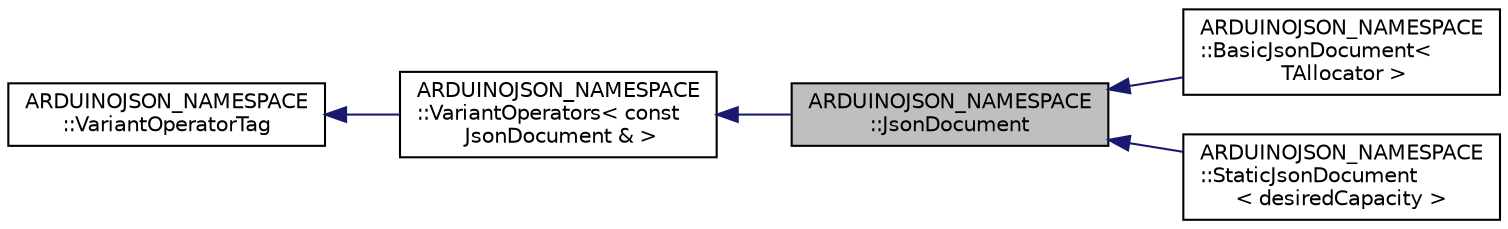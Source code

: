 digraph "ARDUINOJSON_NAMESPACE::JsonDocument"
{
 // LATEX_PDF_SIZE
  edge [fontname="Helvetica",fontsize="10",labelfontname="Helvetica",labelfontsize="10"];
  node [fontname="Helvetica",fontsize="10",shape=record];
  rankdir="LR";
  Node1 [label="ARDUINOJSON_NAMESPACE\l::JsonDocument",height=0.2,width=0.4,color="black", fillcolor="grey75", style="filled", fontcolor="black",tooltip=" "];
  Node2 -> Node1 [dir="back",color="midnightblue",fontsize="10",style="solid"];
  Node2 [label="ARDUINOJSON_NAMESPACE\l::VariantOperators\< const\l JsonDocument & \>",height=0.2,width=0.4,color="black", fillcolor="white", style="filled",URL="$structARDUINOJSON__NAMESPACE_1_1VariantOperators.html",tooltip=" "];
  Node3 -> Node2 [dir="back",color="midnightblue",fontsize="10",style="solid"];
  Node3 [label="ARDUINOJSON_NAMESPACE\l::VariantOperatorTag",height=0.2,width=0.4,color="black", fillcolor="white", style="filled",URL="$structARDUINOJSON__NAMESPACE_1_1VariantOperatorTag.html",tooltip=" "];
  Node1 -> Node4 [dir="back",color="midnightblue",fontsize="10",style="solid"];
  Node4 [label="ARDUINOJSON_NAMESPACE\l::BasicJsonDocument\<\l TAllocator \>",height=0.2,width=0.4,color="black", fillcolor="white", style="filled",URL="$classARDUINOJSON__NAMESPACE_1_1BasicJsonDocument.html",tooltip=" "];
  Node1 -> Node5 [dir="back",color="midnightblue",fontsize="10",style="solid"];
  Node5 [label="ARDUINOJSON_NAMESPACE\l::StaticJsonDocument\l\< desiredCapacity \>",height=0.2,width=0.4,color="black", fillcolor="white", style="filled",URL="$classARDUINOJSON__NAMESPACE_1_1StaticJsonDocument.html",tooltip=" "];
}
